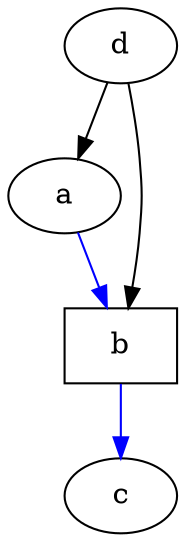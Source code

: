 digraph graphname {
    a->b [ color=blue ]
    b->c [ color=blue ]
    d->b
    d->a
    b [ shape=box ]
 }
